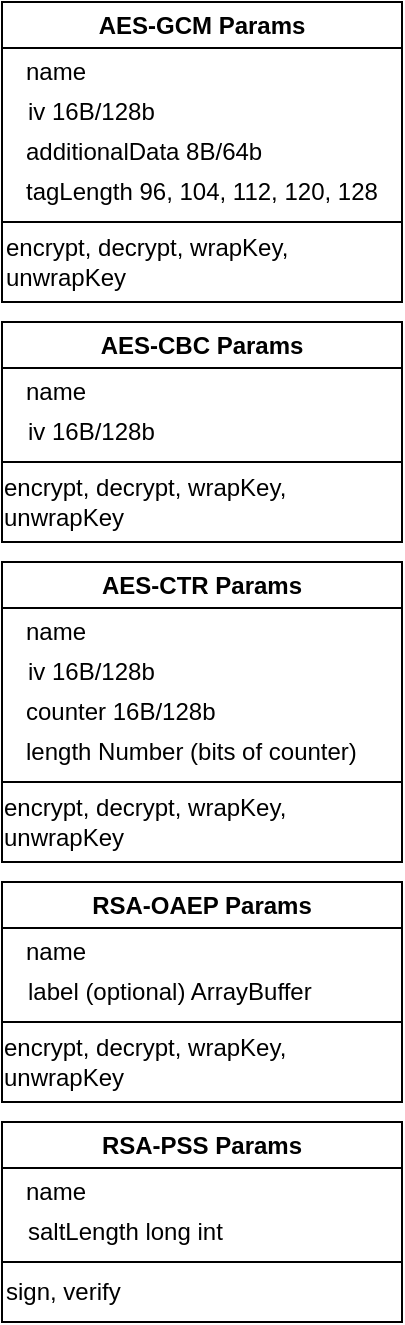 <mxfile version="24.7.17">
  <diagram name="Page-1" id="iV69w1-YX5w5YRP78vyO">
    <mxGraphModel dx="1434" dy="796" grid="1" gridSize="10" guides="1" tooltips="1" connect="1" arrows="1" fold="1" page="1" pageScale="1" pageWidth="850" pageHeight="1100" math="0" shadow="0">
      <root>
        <mxCell id="0" />
        <mxCell id="1" parent="0" />
        <mxCell id="pTpurYOFqZptKJMPXHJo-2" value="AES-GCM Params" style="swimlane;whiteSpace=wrap;html=1;" vertex="1" parent="1">
          <mxGeometry x="10" y="10" width="200" height="110" as="geometry" />
        </mxCell>
        <mxCell id="pTpurYOFqZptKJMPXHJo-3" value="name" style="text;html=1;align=left;verticalAlign=middle;whiteSpace=wrap;rounded=0;" vertex="1" parent="pTpurYOFqZptKJMPXHJo-2">
          <mxGeometry x="10" y="20" width="60" height="30" as="geometry" />
        </mxCell>
        <mxCell id="pTpurYOFqZptKJMPXHJo-5" value="&lt;div&gt;iv 16B/128b&lt;br&gt;&lt;/div&gt;" style="text;html=1;align=left;verticalAlign=middle;whiteSpace=wrap;rounded=0;" vertex="1" parent="pTpurYOFqZptKJMPXHJo-2">
          <mxGeometry x="11" y="40" width="139" height="30" as="geometry" />
        </mxCell>
        <mxCell id="pTpurYOFqZptKJMPXHJo-6" value="additionalData 8B/64b" style="text;html=1;align=left;verticalAlign=middle;whiteSpace=wrap;rounded=0;" vertex="1" parent="pTpurYOFqZptKJMPXHJo-2">
          <mxGeometry x="10" y="60" width="130" height="30" as="geometry" />
        </mxCell>
        <mxCell id="pTpurYOFqZptKJMPXHJo-7" value="tagLength 96, 104, 112, 120, 128" style="text;html=1;align=left;verticalAlign=middle;whiteSpace=wrap;rounded=0;" vertex="1" parent="pTpurYOFqZptKJMPXHJo-2">
          <mxGeometry x="10" y="80" width="190" height="30" as="geometry" />
        </mxCell>
        <mxCell id="pTpurYOFqZptKJMPXHJo-8" value="AES-CBC Params" style="swimlane;whiteSpace=wrap;html=1;" vertex="1" parent="1">
          <mxGeometry x="10" y="170" width="200" height="70" as="geometry" />
        </mxCell>
        <mxCell id="pTpurYOFqZptKJMPXHJo-9" value="name" style="text;html=1;align=left;verticalAlign=middle;whiteSpace=wrap;rounded=0;" vertex="1" parent="pTpurYOFqZptKJMPXHJo-8">
          <mxGeometry x="10" y="20" width="60" height="30" as="geometry" />
        </mxCell>
        <mxCell id="pTpurYOFqZptKJMPXHJo-10" value="&lt;div&gt;iv 16B/128b&lt;br&gt;&lt;/div&gt;" style="text;html=1;align=left;verticalAlign=middle;whiteSpace=wrap;rounded=0;" vertex="1" parent="pTpurYOFqZptKJMPXHJo-8">
          <mxGeometry x="11" y="40" width="139" height="30" as="geometry" />
        </mxCell>
        <mxCell id="pTpurYOFqZptKJMPXHJo-13" value="AES-CTR Params" style="swimlane;whiteSpace=wrap;html=1;" vertex="1" parent="1">
          <mxGeometry x="10" y="290" width="200" height="110" as="geometry" />
        </mxCell>
        <mxCell id="pTpurYOFqZptKJMPXHJo-14" value="name" style="text;html=1;align=left;verticalAlign=middle;whiteSpace=wrap;rounded=0;" vertex="1" parent="pTpurYOFqZptKJMPXHJo-13">
          <mxGeometry x="10" y="20" width="60" height="30" as="geometry" />
        </mxCell>
        <mxCell id="pTpurYOFqZptKJMPXHJo-15" value="&lt;div&gt;iv 16B/128b&lt;br&gt;&lt;/div&gt;" style="text;html=1;align=left;verticalAlign=middle;whiteSpace=wrap;rounded=0;" vertex="1" parent="pTpurYOFqZptKJMPXHJo-13">
          <mxGeometry x="11" y="40" width="139" height="30" as="geometry" />
        </mxCell>
        <mxCell id="pTpurYOFqZptKJMPXHJo-16" value="counter 16B/128b" style="text;html=1;align=left;verticalAlign=middle;whiteSpace=wrap;rounded=0;" vertex="1" parent="pTpurYOFqZptKJMPXHJo-13">
          <mxGeometry x="10" y="60" width="130" height="30" as="geometry" />
        </mxCell>
        <mxCell id="pTpurYOFqZptKJMPXHJo-18" value="length Number (bits of counter)" style="text;html=1;align=left;verticalAlign=middle;whiteSpace=wrap;rounded=0;" vertex="1" parent="pTpurYOFqZptKJMPXHJo-13">
          <mxGeometry x="10" y="80" width="180" height="30" as="geometry" />
        </mxCell>
        <mxCell id="pTpurYOFqZptKJMPXHJo-19" value="RSA-OAEP Params" style="swimlane;whiteSpace=wrap;html=1;" vertex="1" parent="1">
          <mxGeometry x="10" y="450" width="200" height="70" as="geometry" />
        </mxCell>
        <mxCell id="pTpurYOFqZptKJMPXHJo-20" value="name" style="text;html=1;align=left;verticalAlign=middle;whiteSpace=wrap;rounded=0;" vertex="1" parent="pTpurYOFqZptKJMPXHJo-19">
          <mxGeometry x="10" y="20" width="60" height="30" as="geometry" />
        </mxCell>
        <mxCell id="pTpurYOFqZptKJMPXHJo-21" value="label (optional) ArrayBuffer" style="text;html=1;align=left;verticalAlign=middle;whiteSpace=wrap;rounded=0;" vertex="1" parent="pTpurYOFqZptKJMPXHJo-19">
          <mxGeometry x="11" y="40" width="159" height="30" as="geometry" />
        </mxCell>
        <mxCell id="pTpurYOFqZptKJMPXHJo-25" value="&lt;div align=&quot;left&quot;&gt;encrypt, decrypt, wrapKey, unwrapKey&lt;br&gt;&lt;/div&gt;" style="rounded=0;whiteSpace=wrap;html=1;align=left;" vertex="1" parent="1">
          <mxGeometry x="10" y="120" width="200" height="40" as="geometry" />
        </mxCell>
        <mxCell id="pTpurYOFqZptKJMPXHJo-26" value="&lt;div align=&quot;left&quot;&gt;encrypt, decrypt, wrapKey, unwrapKey&lt;br&gt;&lt;/div&gt;" style="rounded=0;whiteSpace=wrap;html=1;" vertex="1" parent="1">
          <mxGeometry x="10" y="240" width="200" height="40" as="geometry" />
        </mxCell>
        <mxCell id="pTpurYOFqZptKJMPXHJo-27" value="&lt;div align=&quot;left&quot;&gt;encrypt, decrypt, wrapKey, unwrapKey&lt;br&gt;&lt;/div&gt;" style="rounded=0;whiteSpace=wrap;html=1;" vertex="1" parent="1">
          <mxGeometry x="10" y="400" width="200" height="40" as="geometry" />
        </mxCell>
        <mxCell id="pTpurYOFqZptKJMPXHJo-28" value="&lt;div align=&quot;left&quot;&gt;encrypt, decrypt, wrapKey, unwrapKey&lt;br&gt;&lt;/div&gt;" style="rounded=0;whiteSpace=wrap;html=1;" vertex="1" parent="1">
          <mxGeometry x="10" y="520" width="200" height="40" as="geometry" />
        </mxCell>
        <mxCell id="pTpurYOFqZptKJMPXHJo-29" value="RSA-PSS Params" style="swimlane;whiteSpace=wrap;html=1;" vertex="1" parent="1">
          <mxGeometry x="10" y="570" width="200" height="70" as="geometry" />
        </mxCell>
        <mxCell id="pTpurYOFqZptKJMPXHJo-30" value="name" style="text;html=1;align=left;verticalAlign=middle;whiteSpace=wrap;rounded=0;" vertex="1" parent="pTpurYOFqZptKJMPXHJo-29">
          <mxGeometry x="10" y="20" width="60" height="30" as="geometry" />
        </mxCell>
        <mxCell id="pTpurYOFqZptKJMPXHJo-31" value="saltLength long int" style="text;html=1;align=left;verticalAlign=middle;whiteSpace=wrap;rounded=0;" vertex="1" parent="pTpurYOFqZptKJMPXHJo-29">
          <mxGeometry x="11" y="40" width="159" height="30" as="geometry" />
        </mxCell>
        <mxCell id="pTpurYOFqZptKJMPXHJo-32" value="&lt;div&gt;sign, verify&lt;br&gt;&lt;/div&gt;" style="rounded=0;whiteSpace=wrap;html=1;align=left;" vertex="1" parent="1">
          <mxGeometry x="10" y="640" width="200" height="30" as="geometry" />
        </mxCell>
      </root>
    </mxGraphModel>
  </diagram>
</mxfile>
